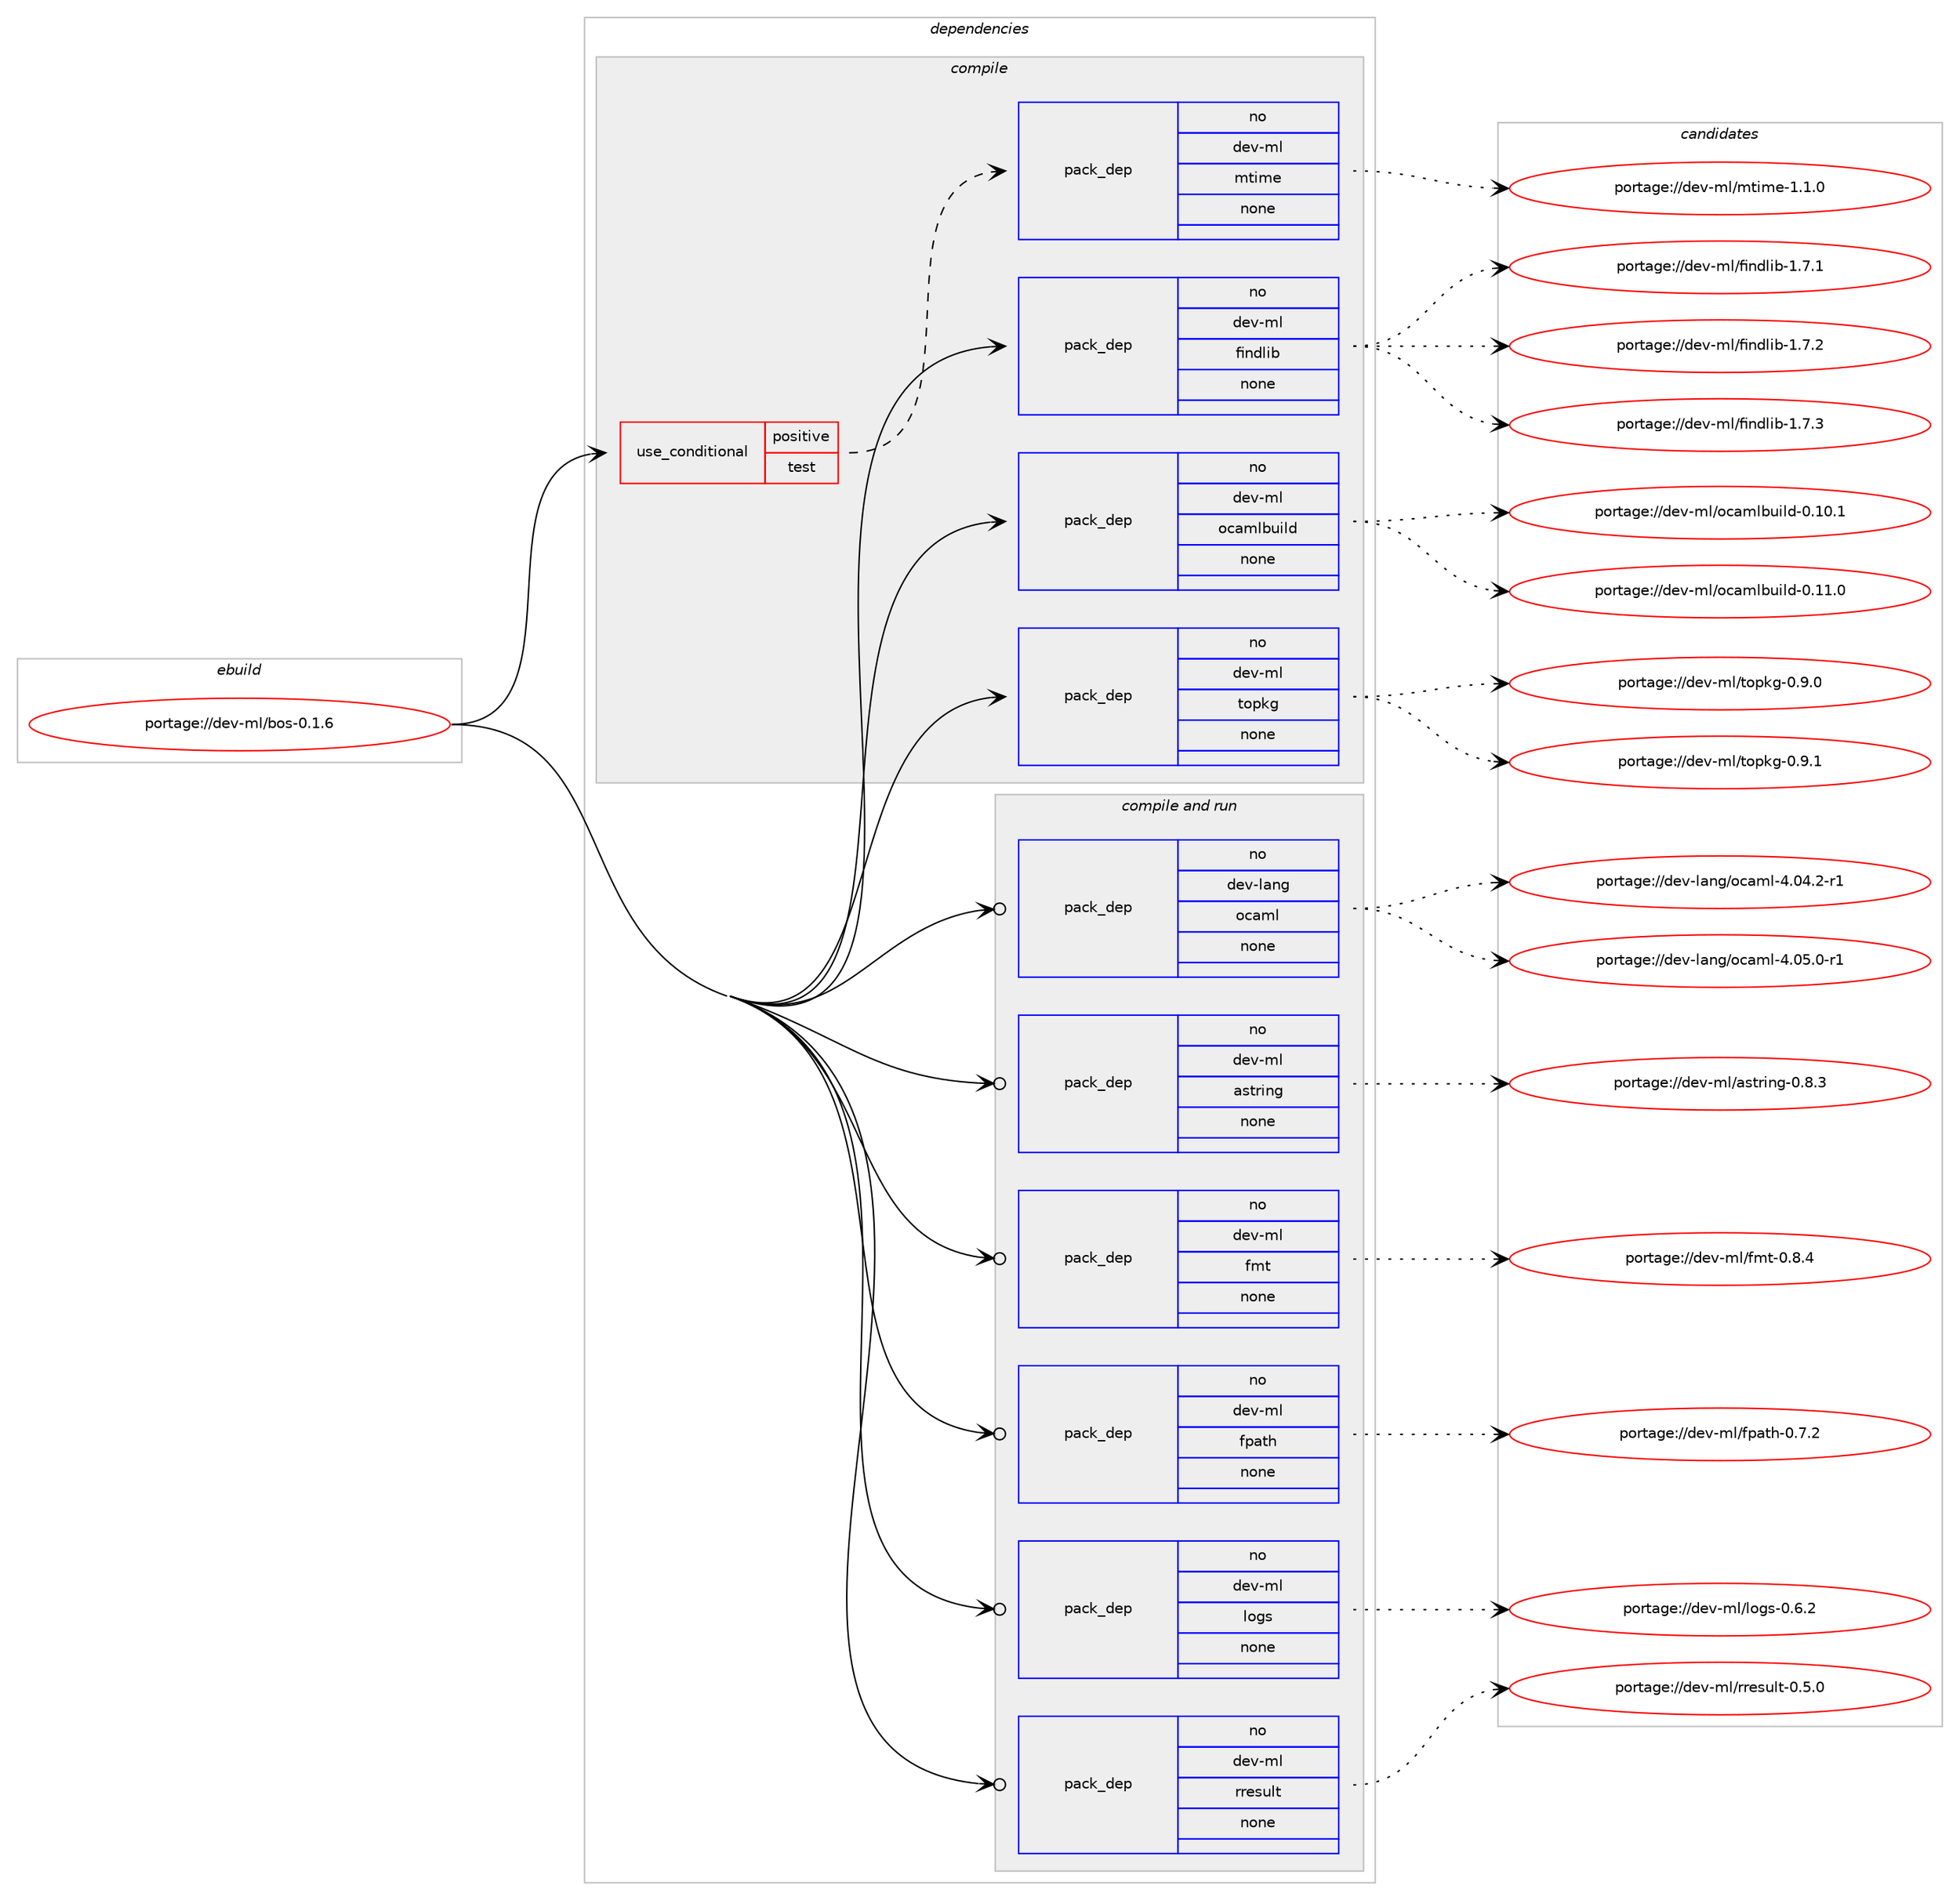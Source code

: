 digraph prolog {

# *************
# Graph options
# *************

newrank=true;
concentrate=true;
compound=true;
graph [rankdir=LR,fontname=Helvetica,fontsize=10,ranksep=1.5];#, ranksep=2.5, nodesep=0.2];
edge  [arrowhead=vee];
node  [fontname=Helvetica,fontsize=10];

# **********
# The ebuild
# **********

subgraph cluster_leftcol {
color=gray;
rank=same;
label=<<i>ebuild</i>>;
id [label="portage://dev-ml/bos-0.1.6", color=red, width=4, href="../dev-ml/bos-0.1.6.svg"];
}

# ****************
# The dependencies
# ****************

subgraph cluster_midcol {
color=gray;
label=<<i>dependencies</i>>;
subgraph cluster_compile {
fillcolor="#eeeeee";
style=filled;
label=<<i>compile</i>>;
subgraph cond22323 {
dependency105902 [label=<<TABLE BORDER="0" CELLBORDER="1" CELLSPACING="0" CELLPADDING="4"><TR><TD ROWSPAN="3" CELLPADDING="10">use_conditional</TD></TR><TR><TD>positive</TD></TR><TR><TD>test</TD></TR></TABLE>>, shape=none, color=red];
subgraph pack80434 {
dependency105903 [label=<<TABLE BORDER="0" CELLBORDER="1" CELLSPACING="0" CELLPADDING="4" WIDTH="220"><TR><TD ROWSPAN="6" CELLPADDING="30">pack_dep</TD></TR><TR><TD WIDTH="110">no</TD></TR><TR><TD>dev-ml</TD></TR><TR><TD>mtime</TD></TR><TR><TD>none</TD></TR><TR><TD></TD></TR></TABLE>>, shape=none, color=blue];
}
dependency105902:e -> dependency105903:w [weight=20,style="dashed",arrowhead="vee"];
}
id:e -> dependency105902:w [weight=20,style="solid",arrowhead="vee"];
subgraph pack80435 {
dependency105904 [label=<<TABLE BORDER="0" CELLBORDER="1" CELLSPACING="0" CELLPADDING="4" WIDTH="220"><TR><TD ROWSPAN="6" CELLPADDING="30">pack_dep</TD></TR><TR><TD WIDTH="110">no</TD></TR><TR><TD>dev-ml</TD></TR><TR><TD>findlib</TD></TR><TR><TD>none</TD></TR><TR><TD></TD></TR></TABLE>>, shape=none, color=blue];
}
id:e -> dependency105904:w [weight=20,style="solid",arrowhead="vee"];
subgraph pack80436 {
dependency105905 [label=<<TABLE BORDER="0" CELLBORDER="1" CELLSPACING="0" CELLPADDING="4" WIDTH="220"><TR><TD ROWSPAN="6" CELLPADDING="30">pack_dep</TD></TR><TR><TD WIDTH="110">no</TD></TR><TR><TD>dev-ml</TD></TR><TR><TD>ocamlbuild</TD></TR><TR><TD>none</TD></TR><TR><TD></TD></TR></TABLE>>, shape=none, color=blue];
}
id:e -> dependency105905:w [weight=20,style="solid",arrowhead="vee"];
subgraph pack80437 {
dependency105906 [label=<<TABLE BORDER="0" CELLBORDER="1" CELLSPACING="0" CELLPADDING="4" WIDTH="220"><TR><TD ROWSPAN="6" CELLPADDING="30">pack_dep</TD></TR><TR><TD WIDTH="110">no</TD></TR><TR><TD>dev-ml</TD></TR><TR><TD>topkg</TD></TR><TR><TD>none</TD></TR><TR><TD></TD></TR></TABLE>>, shape=none, color=blue];
}
id:e -> dependency105906:w [weight=20,style="solid",arrowhead="vee"];
}
subgraph cluster_compileandrun {
fillcolor="#eeeeee";
style=filled;
label=<<i>compile and run</i>>;
subgraph pack80438 {
dependency105907 [label=<<TABLE BORDER="0" CELLBORDER="1" CELLSPACING="0" CELLPADDING="4" WIDTH="220"><TR><TD ROWSPAN="6" CELLPADDING="30">pack_dep</TD></TR><TR><TD WIDTH="110">no</TD></TR><TR><TD>dev-lang</TD></TR><TR><TD>ocaml</TD></TR><TR><TD>none</TD></TR><TR><TD></TD></TR></TABLE>>, shape=none, color=blue];
}
id:e -> dependency105907:w [weight=20,style="solid",arrowhead="odotvee"];
subgraph pack80439 {
dependency105908 [label=<<TABLE BORDER="0" CELLBORDER="1" CELLSPACING="0" CELLPADDING="4" WIDTH="220"><TR><TD ROWSPAN="6" CELLPADDING="30">pack_dep</TD></TR><TR><TD WIDTH="110">no</TD></TR><TR><TD>dev-ml</TD></TR><TR><TD>astring</TD></TR><TR><TD>none</TD></TR><TR><TD></TD></TR></TABLE>>, shape=none, color=blue];
}
id:e -> dependency105908:w [weight=20,style="solid",arrowhead="odotvee"];
subgraph pack80440 {
dependency105909 [label=<<TABLE BORDER="0" CELLBORDER="1" CELLSPACING="0" CELLPADDING="4" WIDTH="220"><TR><TD ROWSPAN="6" CELLPADDING="30">pack_dep</TD></TR><TR><TD WIDTH="110">no</TD></TR><TR><TD>dev-ml</TD></TR><TR><TD>fmt</TD></TR><TR><TD>none</TD></TR><TR><TD></TD></TR></TABLE>>, shape=none, color=blue];
}
id:e -> dependency105909:w [weight=20,style="solid",arrowhead="odotvee"];
subgraph pack80441 {
dependency105910 [label=<<TABLE BORDER="0" CELLBORDER="1" CELLSPACING="0" CELLPADDING="4" WIDTH="220"><TR><TD ROWSPAN="6" CELLPADDING="30">pack_dep</TD></TR><TR><TD WIDTH="110">no</TD></TR><TR><TD>dev-ml</TD></TR><TR><TD>fpath</TD></TR><TR><TD>none</TD></TR><TR><TD></TD></TR></TABLE>>, shape=none, color=blue];
}
id:e -> dependency105910:w [weight=20,style="solid",arrowhead="odotvee"];
subgraph pack80442 {
dependency105911 [label=<<TABLE BORDER="0" CELLBORDER="1" CELLSPACING="0" CELLPADDING="4" WIDTH="220"><TR><TD ROWSPAN="6" CELLPADDING="30">pack_dep</TD></TR><TR><TD WIDTH="110">no</TD></TR><TR><TD>dev-ml</TD></TR><TR><TD>logs</TD></TR><TR><TD>none</TD></TR><TR><TD></TD></TR></TABLE>>, shape=none, color=blue];
}
id:e -> dependency105911:w [weight=20,style="solid",arrowhead="odotvee"];
subgraph pack80443 {
dependency105912 [label=<<TABLE BORDER="0" CELLBORDER="1" CELLSPACING="0" CELLPADDING="4" WIDTH="220"><TR><TD ROWSPAN="6" CELLPADDING="30">pack_dep</TD></TR><TR><TD WIDTH="110">no</TD></TR><TR><TD>dev-ml</TD></TR><TR><TD>rresult</TD></TR><TR><TD>none</TD></TR><TR><TD></TD></TR></TABLE>>, shape=none, color=blue];
}
id:e -> dependency105912:w [weight=20,style="solid",arrowhead="odotvee"];
}
subgraph cluster_run {
fillcolor="#eeeeee";
style=filled;
label=<<i>run</i>>;
}
}

# **************
# The candidates
# **************

subgraph cluster_choices {
rank=same;
color=gray;
label=<<i>candidates</i>>;

subgraph choice80434 {
color=black;
nodesep=1;
choiceportage1001011184510910847109116105109101454946494648 [label="portage://dev-ml/mtime-1.1.0", color=red, width=4,href="../dev-ml/mtime-1.1.0.svg"];
dependency105903:e -> choiceportage1001011184510910847109116105109101454946494648:w [style=dotted,weight="100"];
}
subgraph choice80435 {
color=black;
nodesep=1;
choiceportage100101118451091084710210511010010810598454946554649 [label="portage://dev-ml/findlib-1.7.1", color=red, width=4,href="../dev-ml/findlib-1.7.1.svg"];
choiceportage100101118451091084710210511010010810598454946554650 [label="portage://dev-ml/findlib-1.7.2", color=red, width=4,href="../dev-ml/findlib-1.7.2.svg"];
choiceportage100101118451091084710210511010010810598454946554651 [label="portage://dev-ml/findlib-1.7.3", color=red, width=4,href="../dev-ml/findlib-1.7.3.svg"];
dependency105904:e -> choiceportage100101118451091084710210511010010810598454946554649:w [style=dotted,weight="100"];
dependency105904:e -> choiceportage100101118451091084710210511010010810598454946554650:w [style=dotted,weight="100"];
dependency105904:e -> choiceportage100101118451091084710210511010010810598454946554651:w [style=dotted,weight="100"];
}
subgraph choice80436 {
color=black;
nodesep=1;
choiceportage100101118451091084711199971091089811710510810045484649484649 [label="portage://dev-ml/ocamlbuild-0.10.1", color=red, width=4,href="../dev-ml/ocamlbuild-0.10.1.svg"];
choiceportage100101118451091084711199971091089811710510810045484649494648 [label="portage://dev-ml/ocamlbuild-0.11.0", color=red, width=4,href="../dev-ml/ocamlbuild-0.11.0.svg"];
dependency105905:e -> choiceportage100101118451091084711199971091089811710510810045484649484649:w [style=dotted,weight="100"];
dependency105905:e -> choiceportage100101118451091084711199971091089811710510810045484649494648:w [style=dotted,weight="100"];
}
subgraph choice80437 {
color=black;
nodesep=1;
choiceportage1001011184510910847116111112107103454846574648 [label="portage://dev-ml/topkg-0.9.0", color=red, width=4,href="../dev-ml/topkg-0.9.0.svg"];
choiceportage1001011184510910847116111112107103454846574649 [label="portage://dev-ml/topkg-0.9.1", color=red, width=4,href="../dev-ml/topkg-0.9.1.svg"];
dependency105906:e -> choiceportage1001011184510910847116111112107103454846574648:w [style=dotted,weight="100"];
dependency105906:e -> choiceportage1001011184510910847116111112107103454846574649:w [style=dotted,weight="100"];
}
subgraph choice80438 {
color=black;
nodesep=1;
choiceportage1001011184510897110103471119997109108455246485246504511449 [label="portage://dev-lang/ocaml-4.04.2-r1", color=red, width=4,href="../dev-lang/ocaml-4.04.2-r1.svg"];
choiceportage1001011184510897110103471119997109108455246485346484511449 [label="portage://dev-lang/ocaml-4.05.0-r1", color=red, width=4,href="../dev-lang/ocaml-4.05.0-r1.svg"];
dependency105907:e -> choiceportage1001011184510897110103471119997109108455246485246504511449:w [style=dotted,weight="100"];
dependency105907:e -> choiceportage1001011184510897110103471119997109108455246485346484511449:w [style=dotted,weight="100"];
}
subgraph choice80439 {
color=black;
nodesep=1;
choiceportage100101118451091084797115116114105110103454846564651 [label="portage://dev-ml/astring-0.8.3", color=red, width=4,href="../dev-ml/astring-0.8.3.svg"];
dependency105908:e -> choiceportage100101118451091084797115116114105110103454846564651:w [style=dotted,weight="100"];
}
subgraph choice80440 {
color=black;
nodesep=1;
choiceportage1001011184510910847102109116454846564652 [label="portage://dev-ml/fmt-0.8.4", color=red, width=4,href="../dev-ml/fmt-0.8.4.svg"];
dependency105909:e -> choiceportage1001011184510910847102109116454846564652:w [style=dotted,weight="100"];
}
subgraph choice80441 {
color=black;
nodesep=1;
choiceportage100101118451091084710211297116104454846554650 [label="portage://dev-ml/fpath-0.7.2", color=red, width=4,href="../dev-ml/fpath-0.7.2.svg"];
dependency105910:e -> choiceportage100101118451091084710211297116104454846554650:w [style=dotted,weight="100"];
}
subgraph choice80442 {
color=black;
nodesep=1;
choiceportage1001011184510910847108111103115454846544650 [label="portage://dev-ml/logs-0.6.2", color=red, width=4,href="../dev-ml/logs-0.6.2.svg"];
dependency105911:e -> choiceportage1001011184510910847108111103115454846544650:w [style=dotted,weight="100"];
}
subgraph choice80443 {
color=black;
nodesep=1;
choiceportage1001011184510910847114114101115117108116454846534648 [label="portage://dev-ml/rresult-0.5.0", color=red, width=4,href="../dev-ml/rresult-0.5.0.svg"];
dependency105912:e -> choiceportage1001011184510910847114114101115117108116454846534648:w [style=dotted,weight="100"];
}
}

}
